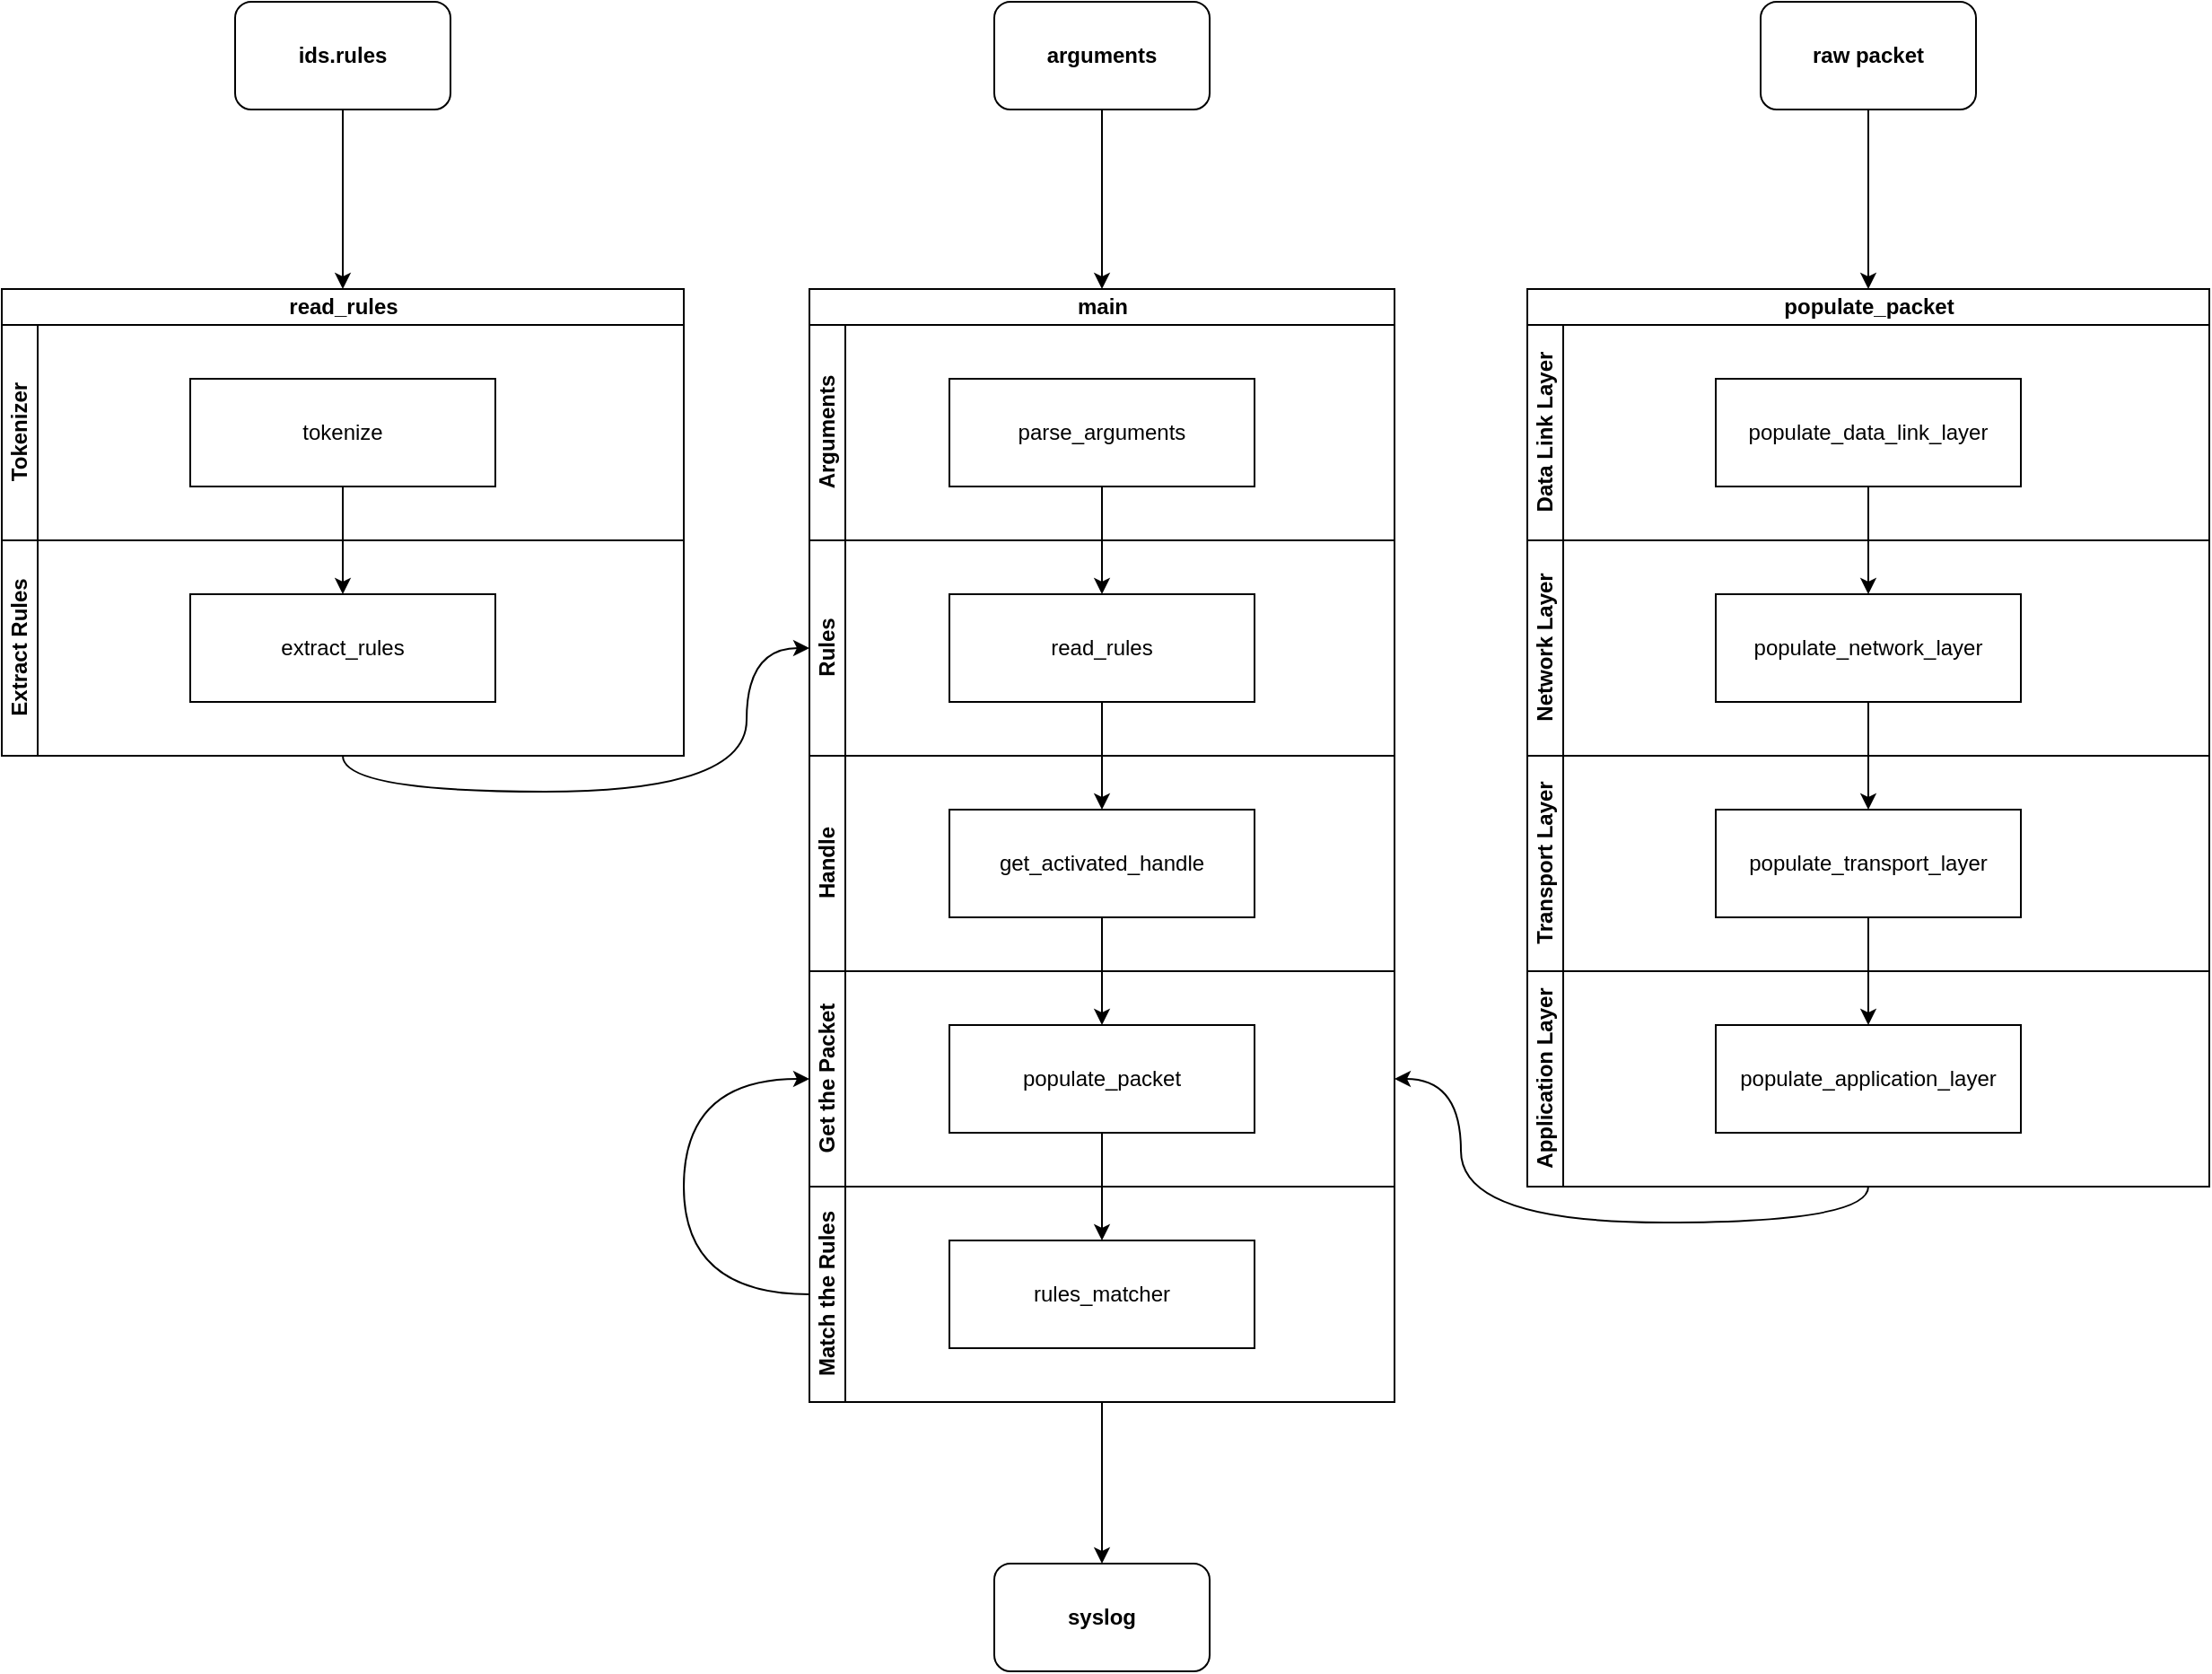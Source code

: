 <mxfile version="14.1.2" type="device"><diagram id="pYNDKO8F8Pc7J7NjejDf" name="Page-1"><mxGraphModel dx="2249" dy="794" grid="1" gridSize="10" guides="1" tooltips="1" connect="1" arrows="1" fold="1" page="1" pageScale="1" pageWidth="827" pageHeight="1169" math="0" shadow="0"><root><mxCell id="0"/><mxCell id="1" parent="0"/><mxCell id="1L7SSF77uu8FB8XIIHaY-2" value="populate_packet" style="swimlane;html=1;childLayout=stackLayout;resizeParent=1;resizeParentMax=0;horizontal=1;startSize=20;horizontalStack=0;" parent="1" vertex="1"><mxGeometry x="680" y="200" width="380" height="260" as="geometry"/></mxCell><object label="Data Link&amp;nbsp;Layer" id="1L7SSF77uu8FB8XIIHaY-3"><mxCell style="swimlane;html=1;startSize=20;horizontal=0;" parent="1L7SSF77uu8FB8XIIHaY-2" vertex="1"><mxGeometry y="20" width="380" height="120" as="geometry"/></mxCell></object><UserObject label="populate_data_link_layer" treeRoot="1" id="1L7SSF77uu8FB8XIIHaY-4"><mxCell style="whiteSpace=wrap;html=1;align=center;treeFolding=1;treeMoving=1;newEdgeStyle={&quot;edgeStyle&quot;:&quot;elbowEdgeStyle&quot;,&quot;startArrow&quot;:&quot;none&quot;,&quot;endArrow&quot;:&quot;none&quot;};" parent="1L7SSF77uu8FB8XIIHaY-3" vertex="1" collapsed="1"><mxGeometry x="105" y="30" width="170" height="60" as="geometry"/></mxCell></UserObject><mxCell id="1L7SSF77uu8FB8XIIHaY-5" style="edgeStyle=orthogonalEdgeStyle;rounded=0;orthogonalLoop=1;jettySize=auto;html=1;entryX=0.5;entryY=0;entryDx=0;entryDy=0;" parent="1L7SSF77uu8FB8XIIHaY-2" source="1L7SSF77uu8FB8XIIHaY-4" target="1L7SSF77uu8FB8XIIHaY-7" edge="1"><mxGeometry relative="1" as="geometry"/></mxCell><mxCell id="1L7SSF77uu8FB8XIIHaY-6" value="Network Layer" style="swimlane;html=1;startSize=20;horizontal=0;" parent="1L7SSF77uu8FB8XIIHaY-2" vertex="1"><mxGeometry y="140" width="380" height="120" as="geometry"/></mxCell><UserObject label="populate_network_layer" treeRoot="1" id="1L7SSF77uu8FB8XIIHaY-7"><mxCell style="whiteSpace=wrap;html=1;align=center;treeFolding=1;treeMoving=1;newEdgeStyle={&quot;edgeStyle&quot;:&quot;elbowEdgeStyle&quot;,&quot;startArrow&quot;:&quot;none&quot;,&quot;endArrow&quot;:&quot;none&quot;};" parent="1L7SSF77uu8FB8XIIHaY-6" vertex="1"><mxGeometry x="105" y="30" width="170" height="60" as="geometry"/></mxCell></UserObject><mxCell id="1L7SSF77uu8FB8XIIHaY-51" style="edgeStyle=orthogonalEdgeStyle;curved=1;rounded=0;orthogonalLoop=1;jettySize=auto;html=1;entryX=0;entryY=0.5;entryDx=0;entryDy=0;exitX=0.5;exitY=1;exitDx=0;exitDy=0;" parent="1" source="1L7SSF77uu8FB8XIIHaY-13" target="1L7SSF77uu8FB8XIIHaY-20" edge="1"><mxGeometry relative="1" as="geometry"/></mxCell><mxCell id="1L7SSF77uu8FB8XIIHaY-9" value="read_rules" style="swimlane;html=1;childLayout=stackLayout;resizeParent=1;resizeParentMax=0;horizontal=1;startSize=20;horizontalStack=0;" parent="1" vertex="1"><mxGeometry x="-170" y="200" width="380" height="260" as="geometry"/></mxCell><object label="Tokenizer" id="1L7SSF77uu8FB8XIIHaY-10"><mxCell style="swimlane;html=1;startSize=20;horizontal=0;" parent="1L7SSF77uu8FB8XIIHaY-9" vertex="1"><mxGeometry y="20" width="380" height="120" as="geometry"/></mxCell></object><UserObject label="tokenize" treeRoot="1" id="1L7SSF77uu8FB8XIIHaY-11"><mxCell style="whiteSpace=wrap;html=1;align=center;treeFolding=1;treeMoving=1;newEdgeStyle={&quot;edgeStyle&quot;:&quot;elbowEdgeStyle&quot;,&quot;startArrow&quot;:&quot;none&quot;,&quot;endArrow&quot;:&quot;none&quot;};" parent="1L7SSF77uu8FB8XIIHaY-10" vertex="1" collapsed="1"><mxGeometry x="105" y="30" width="170" height="60" as="geometry"/></mxCell></UserObject><mxCell id="1L7SSF77uu8FB8XIIHaY-12" style="edgeStyle=orthogonalEdgeStyle;rounded=0;orthogonalLoop=1;jettySize=auto;html=1;entryX=0.5;entryY=0;entryDx=0;entryDy=0;" parent="1L7SSF77uu8FB8XIIHaY-9" source="1L7SSF77uu8FB8XIIHaY-11" edge="1"><mxGeometry relative="1" as="geometry"><mxPoint x="190" y="170" as="targetPoint"/></mxGeometry></mxCell><mxCell id="1L7SSF77uu8FB8XIIHaY-13" value="Extract Rules" style="swimlane;html=1;startSize=20;horizontal=0;" parent="1L7SSF77uu8FB8XIIHaY-9" vertex="1"><mxGeometry y="140" width="380" height="120" as="geometry"/></mxCell><UserObject label="extract_rules" treeRoot="1" id="1L7SSF77uu8FB8XIIHaY-14"><mxCell style="whiteSpace=wrap;html=1;align=center;treeFolding=1;treeMoving=1;newEdgeStyle={&quot;edgeStyle&quot;:&quot;elbowEdgeStyle&quot;,&quot;startArrow&quot;:&quot;none&quot;,&quot;endArrow&quot;:&quot;none&quot;};" parent="1L7SSF77uu8FB8XIIHaY-13" vertex="1"><mxGeometry x="105" y="30" width="170" height="60" as="geometry"/></mxCell></UserObject><mxCell id="1L7SSF77uu8FB8XIIHaY-15" value="main" style="swimlane;html=1;childLayout=stackLayout;resizeParent=1;resizeParentMax=0;horizontal=1;startSize=20;horizontalStack=0;" parent="1" vertex="1"><mxGeometry x="280" y="200" width="326" height="380" as="geometry"/></mxCell><mxCell id="1L7SSF77uu8FB8XIIHaY-16" style="edgeStyle=orthogonalEdgeStyle;rounded=0;orthogonalLoop=1;jettySize=auto;html=1;entryX=0.5;entryY=0;entryDx=0;entryDy=0;" parent="1L7SSF77uu8FB8XIIHaY-15" source="1L7SSF77uu8FB8XIIHaY-19" target="1L7SSF77uu8FB8XIIHaY-21" edge="1"><mxGeometry relative="1" as="geometry"/></mxCell><mxCell id="1L7SSF77uu8FB8XIIHaY-17" style="edgeStyle=orthogonalEdgeStyle;rounded=0;orthogonalLoop=1;jettySize=auto;html=1;entryX=0.5;entryY=0;entryDx=0;entryDy=0;" parent="1L7SSF77uu8FB8XIIHaY-15" source="1L7SSF77uu8FB8XIIHaY-21" target="1L7SSF77uu8FB8XIIHaY-23" edge="1"><mxGeometry relative="1" as="geometry"/></mxCell><object label="Arguments" id="1L7SSF77uu8FB8XIIHaY-18"><mxCell style="swimlane;html=1;startSize=20;horizontal=0;" parent="1L7SSF77uu8FB8XIIHaY-15" vertex="1"><mxGeometry y="20" width="326" height="120" as="geometry"/></mxCell></object><UserObject label="parse_arguments" treeRoot="1" id="1L7SSF77uu8FB8XIIHaY-19"><mxCell style="whiteSpace=wrap;html=1;align=center;treeFolding=1;treeMoving=1;newEdgeStyle={&quot;edgeStyle&quot;:&quot;elbowEdgeStyle&quot;,&quot;startArrow&quot;:&quot;none&quot;,&quot;endArrow&quot;:&quot;none&quot;};" parent="1L7SSF77uu8FB8XIIHaY-18" vertex="1" collapsed="1"><mxGeometry x="78" y="30" width="170" height="60" as="geometry"/></mxCell></UserObject><mxCell id="1L7SSF77uu8FB8XIIHaY-20" value="Rules" style="swimlane;html=1;startSize=20;horizontal=0;" parent="1L7SSF77uu8FB8XIIHaY-15" vertex="1"><mxGeometry y="140" width="326" height="120" as="geometry"/></mxCell><UserObject label="read_rules" treeRoot="1" id="1L7SSF77uu8FB8XIIHaY-21"><mxCell style="whiteSpace=wrap;html=1;align=center;treeFolding=1;treeMoving=1;newEdgeStyle={&quot;edgeStyle&quot;:&quot;elbowEdgeStyle&quot;,&quot;startArrow&quot;:&quot;none&quot;,&quot;endArrow&quot;:&quot;none&quot;};" parent="1L7SSF77uu8FB8XIIHaY-20" vertex="1"><mxGeometry x="78" y="30" width="170" height="60" as="geometry"/></mxCell></UserObject><mxCell id="1L7SSF77uu8FB8XIIHaY-22" value="Handle" style="swimlane;html=1;startSize=20;horizontal=0;" parent="1L7SSF77uu8FB8XIIHaY-15" vertex="1"><mxGeometry y="260" width="326" height="120" as="geometry"/></mxCell><UserObject label="get_activated_handle" treeRoot="1" id="1L7SSF77uu8FB8XIIHaY-23"><mxCell style="whiteSpace=wrap;html=1;align=center;treeFolding=1;treeMoving=1;newEdgeStyle={&quot;edgeStyle&quot;:&quot;elbowEdgeStyle&quot;,&quot;startArrow&quot;:&quot;none&quot;,&quot;endArrow&quot;:&quot;none&quot;};" parent="1L7SSF77uu8FB8XIIHaY-22" vertex="1"><mxGeometry x="78" y="30" width="170" height="60" as="geometry"/></mxCell></UserObject><mxCell id="1L7SSF77uu8FB8XIIHaY-55" style="edgeStyle=orthogonalEdgeStyle;curved=1;rounded=0;orthogonalLoop=1;jettySize=auto;html=1;entryX=0;entryY=0.5;entryDx=0;entryDy=0;" parent="1" source="1L7SSF77uu8FB8XIIHaY-28" target="1L7SSF77uu8FB8XIIHaY-26" edge="1"><mxGeometry relative="1" as="geometry"><mxPoint x="140" y="650" as="targetPoint"/><Array as="points"><mxPoint x="210" y="760"/><mxPoint x="210" y="640"/></Array></mxGeometry></mxCell><mxCell id="1L7SSF77uu8FB8XIIHaY-57" style="edgeStyle=orthogonalEdgeStyle;curved=1;rounded=0;orthogonalLoop=1;jettySize=auto;html=1;entryX=0.5;entryY=0;entryDx=0;entryDy=0;" parent="1" source="1L7SSF77uu8FB8XIIHaY-28" target="1L7SSF77uu8FB8XIIHaY-56" edge="1"><mxGeometry relative="1" as="geometry"/></mxCell><mxCell id="1L7SSF77uu8FB8XIIHaY-28" value="Match the Rules" style="swimlane;html=1;startSize=20;horizontal=0;" parent="1" vertex="1"><mxGeometry x="280" y="700" width="326" height="120" as="geometry"/></mxCell><UserObject label="rules_matcher" treeRoot="1" id="1L7SSF77uu8FB8XIIHaY-29"><mxCell style="whiteSpace=wrap;html=1;align=center;treeFolding=1;treeMoving=1;newEdgeStyle={&quot;edgeStyle&quot;:&quot;elbowEdgeStyle&quot;,&quot;startArrow&quot;:&quot;none&quot;,&quot;endArrow&quot;:&quot;none&quot;};" parent="1L7SSF77uu8FB8XIIHaY-28" vertex="1"><mxGeometry x="78" y="30" width="170" height="60" as="geometry"/></mxCell></UserObject><mxCell id="1L7SSF77uu8FB8XIIHaY-31" style="edgeStyle=orthogonalEdgeStyle;curved=1;rounded=0;orthogonalLoop=1;jettySize=auto;html=1;entryX=0.5;entryY=0;entryDx=0;entryDy=0;" parent="1" source="1L7SSF77uu8FB8XIIHaY-27" target="1L7SSF77uu8FB8XIIHaY-29" edge="1"><mxGeometry relative="1" as="geometry"/></mxCell><mxCell id="1L7SSF77uu8FB8XIIHaY-34" value="Transport Layer" style="swimlane;html=1;startSize=20;horizontal=0;" parent="1" vertex="1"><mxGeometry x="680" y="460" width="380" height="120" as="geometry"/></mxCell><UserObject label="populate_transport_layer" treeRoot="1" id="1L7SSF77uu8FB8XIIHaY-35"><mxCell style="whiteSpace=wrap;html=1;align=center;treeFolding=1;treeMoving=1;newEdgeStyle={&quot;edgeStyle&quot;:&quot;elbowEdgeStyle&quot;,&quot;startArrow&quot;:&quot;none&quot;,&quot;endArrow&quot;:&quot;none&quot;};" parent="1L7SSF77uu8FB8XIIHaY-34" vertex="1"><mxGeometry x="105" y="30" width="170" height="60" as="geometry"/></mxCell></UserObject><mxCell id="1L7SSF77uu8FB8XIIHaY-52" style="edgeStyle=orthogonalEdgeStyle;curved=1;rounded=0;orthogonalLoop=1;jettySize=auto;html=1;entryX=1;entryY=0.5;entryDx=0;entryDy=0;exitX=0.5;exitY=1;exitDx=0;exitDy=0;" parent="1" source="1L7SSF77uu8FB8XIIHaY-36" target="1L7SSF77uu8FB8XIIHaY-26" edge="1"><mxGeometry relative="1" as="geometry"/></mxCell><mxCell id="1L7SSF77uu8FB8XIIHaY-36" value="Application Layer" style="swimlane;html=1;startSize=20;horizontal=0;" parent="1" vertex="1"><mxGeometry x="680" y="580" width="380" height="120" as="geometry"/></mxCell><UserObject label="populate_application_layer" treeRoot="1" id="1L7SSF77uu8FB8XIIHaY-37"><mxCell style="whiteSpace=wrap;html=1;align=center;treeFolding=1;treeMoving=1;newEdgeStyle={&quot;edgeStyle&quot;:&quot;elbowEdgeStyle&quot;,&quot;startArrow&quot;:&quot;none&quot;,&quot;endArrow&quot;:&quot;none&quot;};" parent="1L7SSF77uu8FB8XIIHaY-36" vertex="1"><mxGeometry x="105" y="30" width="170" height="60" as="geometry"/></mxCell></UserObject><mxCell id="1L7SSF77uu8FB8XIIHaY-38" style="edgeStyle=orthogonalEdgeStyle;rounded=0;orthogonalLoop=1;jettySize=auto;html=1;entryX=0.5;entryY=0;entryDx=0;entryDy=0;" parent="1" source="1L7SSF77uu8FB8XIIHaY-7" target="1L7SSF77uu8FB8XIIHaY-35" edge="1"><mxGeometry relative="1" as="geometry"/></mxCell><mxCell id="1L7SSF77uu8FB8XIIHaY-39" style="edgeStyle=orthogonalEdgeStyle;rounded=0;orthogonalLoop=1;jettySize=auto;html=1;entryX=0.5;entryY=0;entryDx=0;entryDy=0;" parent="1" source="1L7SSF77uu8FB8XIIHaY-35" target="1L7SSF77uu8FB8XIIHaY-37" edge="1"><mxGeometry relative="1" as="geometry"/></mxCell><mxCell id="1L7SSF77uu8FB8XIIHaY-45" style="edgeStyle=orthogonalEdgeStyle;rounded=0;orthogonalLoop=1;jettySize=auto;html=1;entryX=0.5;entryY=0;entryDx=0;entryDy=0;" parent="1" source="1L7SSF77uu8FB8XIIHaY-40" target="1L7SSF77uu8FB8XIIHaY-9" edge="1"><mxGeometry relative="1" as="geometry"/></mxCell><mxCell id="1L7SSF77uu8FB8XIIHaY-40" value="&lt;b&gt;ids.rules&lt;/b&gt;" style="rounded=1;whiteSpace=wrap;html=1;" parent="1" vertex="1"><mxGeometry x="-40" y="40" width="120" height="60" as="geometry"/></mxCell><mxCell id="1L7SSF77uu8FB8XIIHaY-47" style="edgeStyle=orthogonalEdgeStyle;rounded=0;orthogonalLoop=1;jettySize=auto;html=1;" parent="1" source="1L7SSF77uu8FB8XIIHaY-41" target="1L7SSF77uu8FB8XIIHaY-2" edge="1"><mxGeometry relative="1" as="geometry"/></mxCell><mxCell id="1L7SSF77uu8FB8XIIHaY-41" value="&lt;b&gt;raw packet&lt;/b&gt;" style="rounded=1;whiteSpace=wrap;html=1;" parent="1" vertex="1"><mxGeometry x="810" y="40" width="120" height="60" as="geometry"/></mxCell><mxCell id="1L7SSF77uu8FB8XIIHaY-26" value="Get the Packet" style="swimlane;html=1;startSize=20;horizontal=0;" parent="1" vertex="1"><mxGeometry x="280" y="580" width="326" height="120" as="geometry"/></mxCell><UserObject label="populate_packet" treeRoot="1" id="1L7SSF77uu8FB8XIIHaY-27"><mxCell style="whiteSpace=wrap;html=1;align=center;treeFolding=1;treeMoving=1;newEdgeStyle={&quot;edgeStyle&quot;:&quot;elbowEdgeStyle&quot;,&quot;startArrow&quot;:&quot;none&quot;,&quot;endArrow&quot;:&quot;none&quot;};" parent="1L7SSF77uu8FB8XIIHaY-26" vertex="1"><mxGeometry x="78" y="30" width="170" height="60" as="geometry"/></mxCell></UserObject><mxCell id="1L7SSF77uu8FB8XIIHaY-46" style="edgeStyle=orthogonalEdgeStyle;rounded=0;orthogonalLoop=1;jettySize=auto;html=1;entryX=0.5;entryY=0;entryDx=0;entryDy=0;" parent="1" source="1L7SSF77uu8FB8XIIHaY-43" target="1L7SSF77uu8FB8XIIHaY-15" edge="1"><mxGeometry relative="1" as="geometry"/></mxCell><mxCell id="1L7SSF77uu8FB8XIIHaY-43" value="&lt;b&gt;arguments&lt;/b&gt;" style="rounded=1;whiteSpace=wrap;html=1;" parent="1" vertex="1"><mxGeometry x="383" y="40" width="120" height="60" as="geometry"/></mxCell><mxCell id="1L7SSF77uu8FB8XIIHaY-44" style="edgeStyle=orthogonalEdgeStyle;rounded=0;orthogonalLoop=1;jettySize=auto;html=1;entryX=0.5;entryY=0;entryDx=0;entryDy=0;" parent="1" source="1L7SSF77uu8FB8XIIHaY-23" target="1L7SSF77uu8FB8XIIHaY-27" edge="1"><mxGeometry relative="1" as="geometry"/></mxCell><mxCell id="1L7SSF77uu8FB8XIIHaY-56" value="&lt;b&gt;syslog&lt;/b&gt;" style="rounded=1;whiteSpace=wrap;html=1;" parent="1" vertex="1"><mxGeometry x="383" y="910" width="120" height="60" as="geometry"/></mxCell></root></mxGraphModel></diagram></mxfile>